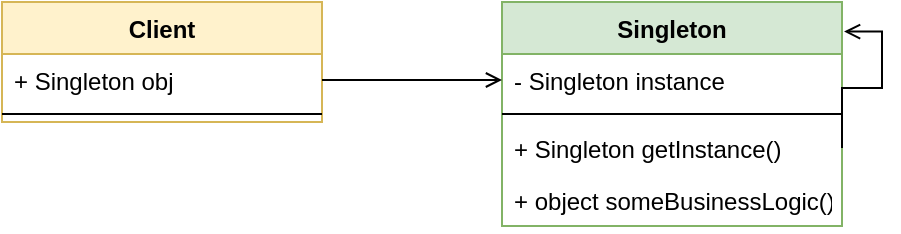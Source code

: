 <mxfile version="13.3.4" type="device"><diagram id="3UsVqVQPIKcHyNrUW2ES" name="Page-1"><mxGraphModel dx="577" dy="394" grid="1" gridSize="10" guides="1" tooltips="1" connect="1" arrows="1" fold="1" page="1" pageScale="1" pageWidth="850" pageHeight="1100" math="0" shadow="0"><root><mxCell id="0"/><mxCell id="1" parent="0"/><mxCell id="o21Dh9qAVwMGRaJ3TfiU-1" value="Client" style="swimlane;fontStyle=1;align=center;verticalAlign=top;childLayout=stackLayout;horizontal=1;startSize=26;horizontalStack=0;resizeParent=1;resizeParentMax=0;resizeLast=0;collapsible=1;marginBottom=0;fillColor=#fff2cc;strokeColor=#d6b656;" vertex="1" parent="1"><mxGeometry x="130" y="70" width="160" height="60" as="geometry"/></mxCell><mxCell id="o21Dh9qAVwMGRaJ3TfiU-2" value="+ Singleton obj" style="text;strokeColor=none;fillColor=none;align=left;verticalAlign=top;spacingLeft=4;spacingRight=4;overflow=hidden;rotatable=0;points=[[0,0.5],[1,0.5]];portConstraint=eastwest;" vertex="1" parent="o21Dh9qAVwMGRaJ3TfiU-1"><mxGeometry y="26" width="160" height="26" as="geometry"/></mxCell><mxCell id="o21Dh9qAVwMGRaJ3TfiU-3" value="" style="line;strokeWidth=1;fillColor=none;align=left;verticalAlign=middle;spacingTop=-1;spacingLeft=3;spacingRight=3;rotatable=0;labelPosition=right;points=[];portConstraint=eastwest;" vertex="1" parent="o21Dh9qAVwMGRaJ3TfiU-1"><mxGeometry y="52" width="160" height="8" as="geometry"/></mxCell><mxCell id="o21Dh9qAVwMGRaJ3TfiU-5" value="Singleton" style="swimlane;fontStyle=1;align=center;verticalAlign=top;childLayout=stackLayout;horizontal=1;startSize=26;horizontalStack=0;resizeParent=1;resizeParentMax=0;resizeLast=0;collapsible=1;marginBottom=0;fillColor=#d5e8d4;strokeColor=#82b366;" vertex="1" parent="1"><mxGeometry x="380" y="70" width="170" height="112" as="geometry"/></mxCell><mxCell id="o21Dh9qAVwMGRaJ3TfiU-6" value="- Singleton instance" style="text;strokeColor=none;fillColor=none;align=left;verticalAlign=top;spacingLeft=4;spacingRight=4;overflow=hidden;rotatable=0;points=[[0,0.5],[1,0.5]];portConstraint=eastwest;" vertex="1" parent="o21Dh9qAVwMGRaJ3TfiU-5"><mxGeometry y="26" width="170" height="26" as="geometry"/></mxCell><mxCell id="o21Dh9qAVwMGRaJ3TfiU-7" value="" style="line;strokeWidth=1;fillColor=none;align=left;verticalAlign=middle;spacingTop=-1;spacingLeft=3;spacingRight=3;rotatable=0;labelPosition=right;points=[];portConstraint=eastwest;" vertex="1" parent="o21Dh9qAVwMGRaJ3TfiU-5"><mxGeometry y="52" width="170" height="8" as="geometry"/></mxCell><mxCell id="o21Dh9qAVwMGRaJ3TfiU-10" style="edgeStyle=orthogonalEdgeStyle;rounded=0;orthogonalLoop=1;jettySize=auto;html=1;exitX=1;exitY=0.5;exitDx=0;exitDy=0;entryX=1.006;entryY=0.132;entryDx=0;entryDy=0;entryPerimeter=0;endArrow=open;endFill=0;" edge="1" parent="o21Dh9qAVwMGRaJ3TfiU-5" source="o21Dh9qAVwMGRaJ3TfiU-8" target="o21Dh9qAVwMGRaJ3TfiU-5"><mxGeometry relative="1" as="geometry"><Array as="points"><mxPoint x="170" y="43"/><mxPoint x="190" y="43"/><mxPoint x="190" y="15"/></Array></mxGeometry></mxCell><mxCell id="o21Dh9qAVwMGRaJ3TfiU-8" value="+ Singleton getInstance()" style="text;strokeColor=none;fillColor=none;align=left;verticalAlign=top;spacingLeft=4;spacingRight=4;overflow=hidden;rotatable=0;points=[[0,0.5],[1,0.5]];portConstraint=eastwest;" vertex="1" parent="o21Dh9qAVwMGRaJ3TfiU-5"><mxGeometry y="60" width="170" height="26" as="geometry"/></mxCell><mxCell id="o21Dh9qAVwMGRaJ3TfiU-11" value="+ object someBusinessLogic()&#10;" style="text;strokeColor=none;fillColor=none;align=left;verticalAlign=top;spacingLeft=4;spacingRight=4;overflow=hidden;rotatable=0;points=[[0,0.5],[1,0.5]];portConstraint=eastwest;" vertex="1" parent="o21Dh9qAVwMGRaJ3TfiU-5"><mxGeometry y="86" width="170" height="26" as="geometry"/></mxCell><mxCell id="o21Dh9qAVwMGRaJ3TfiU-12" style="edgeStyle=orthogonalEdgeStyle;rounded=0;orthogonalLoop=1;jettySize=auto;html=1;exitX=1;exitY=0.5;exitDx=0;exitDy=0;entryX=0;entryY=0.5;entryDx=0;entryDy=0;endArrow=open;endFill=0;" edge="1" parent="1" source="o21Dh9qAVwMGRaJ3TfiU-2" target="o21Dh9qAVwMGRaJ3TfiU-6"><mxGeometry relative="1" as="geometry"/></mxCell></root></mxGraphModel></diagram></mxfile>